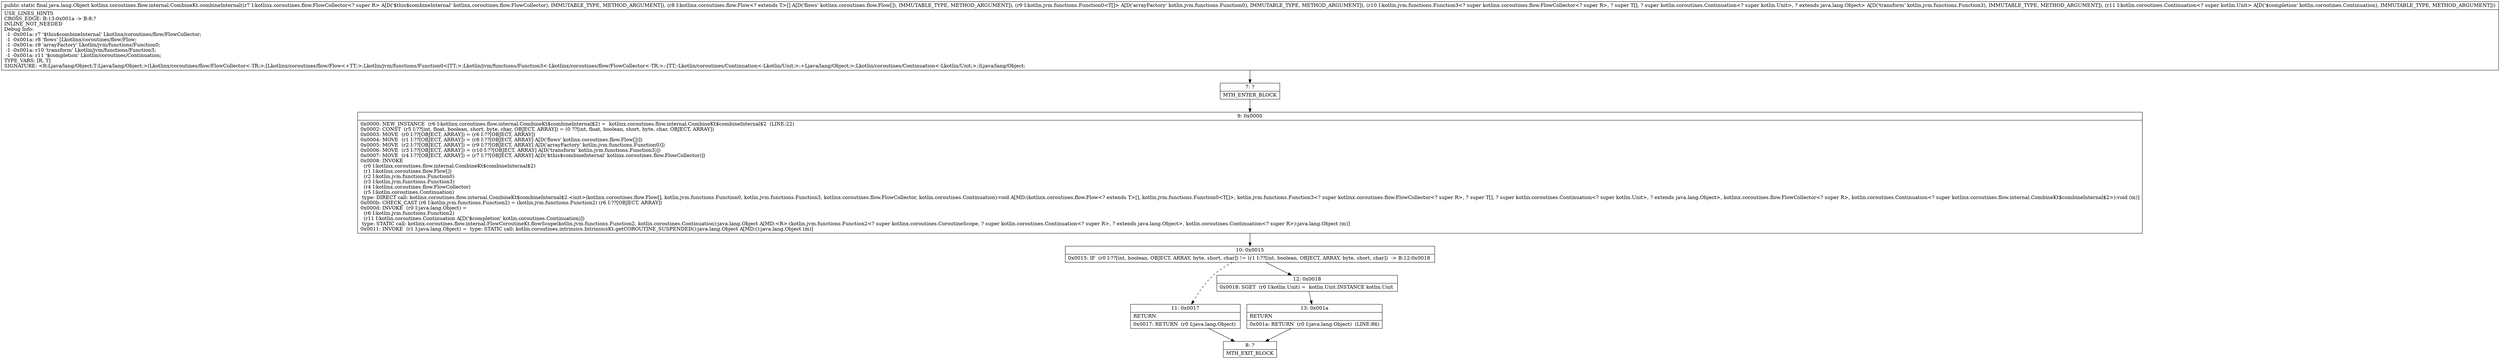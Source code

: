 digraph "CFG forkotlinx.coroutines.flow.internal.CombineKt.combineInternal(Lkotlinx\/coroutines\/flow\/FlowCollector;[Lkotlinx\/coroutines\/flow\/Flow;Lkotlin\/jvm\/functions\/Function0;Lkotlin\/jvm\/functions\/Function3;Lkotlin\/coroutines\/Continuation;)Ljava\/lang\/Object;" {
Node_7 [shape=record,label="{7\:\ ?|MTH_ENTER_BLOCK\l}"];
Node_9 [shape=record,label="{9\:\ 0x0000|0x0000: NEW_INSTANCE  (r6 I:kotlinx.coroutines.flow.internal.CombineKt$combineInternal$2) =  kotlinx.coroutines.flow.internal.CombineKt$combineInternal$2  (LINE:22)\l0x0002: CONST  (r5 I:??[int, float, boolean, short, byte, char, OBJECT, ARRAY]) = (0 ??[int, float, boolean, short, byte, char, OBJECT, ARRAY]) \l0x0003: MOVE  (r0 I:??[OBJECT, ARRAY]) = (r6 I:??[OBJECT, ARRAY]) \l0x0004: MOVE  (r1 I:??[OBJECT, ARRAY]) = (r8 I:??[OBJECT, ARRAY] A[D('flows' kotlinx.coroutines.flow.Flow[])]) \l0x0005: MOVE  (r2 I:??[OBJECT, ARRAY]) = (r9 I:??[OBJECT, ARRAY] A[D('arrayFactory' kotlin.jvm.functions.Function0)]) \l0x0006: MOVE  (r3 I:??[OBJECT, ARRAY]) = (r10 I:??[OBJECT, ARRAY] A[D('transform' kotlin.jvm.functions.Function3)]) \l0x0007: MOVE  (r4 I:??[OBJECT, ARRAY]) = (r7 I:??[OBJECT, ARRAY] A[D('$this$combineInternal' kotlinx.coroutines.flow.FlowCollector)]) \l0x0008: INVOKE  \l  (r0 I:kotlinx.coroutines.flow.internal.CombineKt$combineInternal$2)\l  (r1 I:kotlinx.coroutines.flow.Flow[])\l  (r2 I:kotlin.jvm.functions.Function0)\l  (r3 I:kotlin.jvm.functions.Function3)\l  (r4 I:kotlinx.coroutines.flow.FlowCollector)\l  (r5 I:kotlin.coroutines.Continuation)\l type: DIRECT call: kotlinx.coroutines.flow.internal.CombineKt$combineInternal$2.\<init\>(kotlinx.coroutines.flow.Flow[], kotlin.jvm.functions.Function0, kotlin.jvm.functions.Function3, kotlinx.coroutines.flow.FlowCollector, kotlin.coroutines.Continuation):void A[MD:(kotlinx.coroutines.flow.Flow\<? extends T\>[], kotlin.jvm.functions.Function0\<T[]\>, kotlin.jvm.functions.Function3\<? super kotlinx.coroutines.flow.FlowCollector\<? super R\>, ? super T[], ? super kotlin.coroutines.Continuation\<? super kotlin.Unit\>, ? extends java.lang.Object\>, kotlinx.coroutines.flow.FlowCollector\<? super R\>, kotlin.coroutines.Continuation\<? super kotlinx.coroutines.flow.internal.CombineKt$combineInternal$2\>):void (m)]\l0x000b: CHECK_CAST (r6 I:kotlin.jvm.functions.Function2) = (kotlin.jvm.functions.Function2) (r6 I:??[OBJECT, ARRAY]) \l0x000d: INVOKE  (r0 I:java.lang.Object) = \l  (r6 I:kotlin.jvm.functions.Function2)\l  (r11 I:kotlin.coroutines.Continuation A[D('$completion' kotlin.coroutines.Continuation)])\l type: STATIC call: kotlinx.coroutines.flow.internal.FlowCoroutineKt.flowScope(kotlin.jvm.functions.Function2, kotlin.coroutines.Continuation):java.lang.Object A[MD:\<R\>:(kotlin.jvm.functions.Function2\<? super kotlinx.coroutines.CoroutineScope, ? super kotlin.coroutines.Continuation\<? super R\>, ? extends java.lang.Object\>, kotlin.coroutines.Continuation\<? super R\>):java.lang.Object (m)]\l0x0011: INVOKE  (r1 I:java.lang.Object) =  type: STATIC call: kotlin.coroutines.intrinsics.IntrinsicsKt.getCOROUTINE_SUSPENDED():java.lang.Object A[MD:():java.lang.Object (m)]\l}"];
Node_10 [shape=record,label="{10\:\ 0x0015|0x0015: IF  (r0 I:??[int, boolean, OBJECT, ARRAY, byte, short, char]) != (r1 I:??[int, boolean, OBJECT, ARRAY, byte, short, char])  \-\> B:12:0x0018 \l}"];
Node_11 [shape=record,label="{11\:\ 0x0017|RETURN\l|0x0017: RETURN  (r0 I:java.lang.Object) \l}"];
Node_8 [shape=record,label="{8\:\ ?|MTH_EXIT_BLOCK\l}"];
Node_12 [shape=record,label="{12\:\ 0x0018|0x0018: SGET  (r0 I:kotlin.Unit) =  kotlin.Unit.INSTANCE kotlin.Unit \l}"];
Node_13 [shape=record,label="{13\:\ 0x001a|RETURN\l|0x001a: RETURN  (r0 I:java.lang.Object)  (LINE:86)\l}"];
MethodNode[shape=record,label="{public static final java.lang.Object kotlinx.coroutines.flow.internal.CombineKt.combineInternal((r7 I:kotlinx.coroutines.flow.FlowCollector\<? super R\> A[D('$this$combineInternal' kotlinx.coroutines.flow.FlowCollector), IMMUTABLE_TYPE, METHOD_ARGUMENT]), (r8 I:kotlinx.coroutines.flow.Flow\<? extends T\>[] A[D('flows' kotlinx.coroutines.flow.Flow[]), IMMUTABLE_TYPE, METHOD_ARGUMENT]), (r9 I:kotlin.jvm.functions.Function0\<T[]\> A[D('arrayFactory' kotlin.jvm.functions.Function0), IMMUTABLE_TYPE, METHOD_ARGUMENT]), (r10 I:kotlin.jvm.functions.Function3\<? super kotlinx.coroutines.flow.FlowCollector\<? super R\>, ? super T[], ? super kotlin.coroutines.Continuation\<? super kotlin.Unit\>, ? extends java.lang.Object\> A[D('transform' kotlin.jvm.functions.Function3), IMMUTABLE_TYPE, METHOD_ARGUMENT]), (r11 I:kotlin.coroutines.Continuation\<? super kotlin.Unit\> A[D('$completion' kotlin.coroutines.Continuation), IMMUTABLE_TYPE, METHOD_ARGUMENT]))  | USE_LINES_HINTS\lCROSS_EDGE: B:13:0x001a \-\> B:8:?\lINLINE_NOT_NEEDED\lDebug Info:\l  \-1 \-0x001a: r7 '$this$combineInternal' Lkotlinx\/coroutines\/flow\/FlowCollector;\l  \-1 \-0x001a: r8 'flows' [Lkotlinx\/coroutines\/flow\/Flow;\l  \-1 \-0x001a: r9 'arrayFactory' Lkotlin\/jvm\/functions\/Function0;\l  \-1 \-0x001a: r10 'transform' Lkotlin\/jvm\/functions\/Function3;\l  \-1 \-0x001a: r11 '$completion' Lkotlin\/coroutines\/Continuation;\lTYPE_VARS: [R, T]\lSIGNATURE: \<R:Ljava\/lang\/Object;T:Ljava\/lang\/Object;\>(Lkotlinx\/coroutines\/flow\/FlowCollector\<\-TR;\>;[Lkotlinx\/coroutines\/flow\/Flow\<+TT;\>;Lkotlin\/jvm\/functions\/Function0\<[TT;\>;Lkotlin\/jvm\/functions\/Function3\<\-Lkotlinx\/coroutines\/flow\/FlowCollector\<\-TR;\>;\-[TT;\-Lkotlin\/coroutines\/Continuation\<\-Lkotlin\/Unit;\>;+Ljava\/lang\/Object;\>;Lkotlin\/coroutines\/Continuation\<\-Lkotlin\/Unit;\>;)Ljava\/lang\/Object;\l}"];
MethodNode -> Node_7;Node_7 -> Node_9;
Node_9 -> Node_10;
Node_10 -> Node_11[style=dashed];
Node_10 -> Node_12;
Node_11 -> Node_8;
Node_12 -> Node_13;
Node_13 -> Node_8;
}

